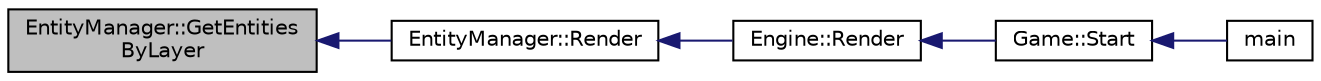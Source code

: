 digraph "EntityManager::GetEntitiesByLayer"
{
  edge [fontname="Helvetica",fontsize="10",labelfontname="Helvetica",labelfontsize="10"];
  node [fontname="Helvetica",fontsize="10",shape=record];
  rankdir="LR";
  Node1 [label="EntityManager::GetEntities\lByLayer",height=0.2,width=0.4,color="black", fillcolor="grey75", style="filled", fontcolor="black"];
  Node1 -> Node2 [dir="back",color="midnightblue",fontsize="10",style="solid",fontname="Helvetica"];
  Node2 [label="EntityManager::Render",height=0.2,width=0.4,color="black", fillcolor="white", style="filled",URL="$class_entity_manager.html#ad8bac9ea131d6b9dae9311dbc701d9ab"];
  Node2 -> Node3 [dir="back",color="midnightblue",fontsize="10",style="solid",fontname="Helvetica"];
  Node3 [label="Engine::Render",height=0.2,width=0.4,color="black", fillcolor="white", style="filled",URL="$class_engine.html#acde70aed0043e2e2091d0bb6cce8e3c1"];
  Node3 -> Node4 [dir="back",color="midnightblue",fontsize="10",style="solid",fontname="Helvetica"];
  Node4 [label="Game::Start",height=0.2,width=0.4,color="black", fillcolor="white", style="filled",URL="$class_game.html#adb05b20574551a26f8cf1dc664782790"];
  Node4 -> Node5 [dir="back",color="midnightblue",fontsize="10",style="solid",fontname="Helvetica"];
  Node5 [label="main",height=0.2,width=0.4,color="black", fillcolor="white", style="filled",URL="$_main_8cpp.html#a700a0caa5b70a06d1064e576f9f3cf65"];
}
